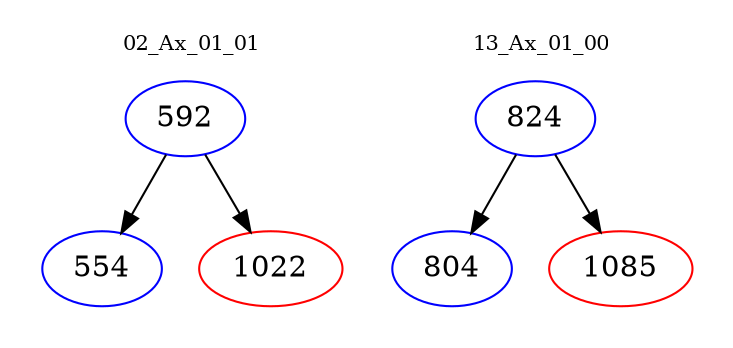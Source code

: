 digraph{
subgraph cluster_0 {
color = white
label = "02_Ax_01_01";
fontsize=10;
T0_592 [label="592", color="blue"]
T0_592 -> T0_554 [color="black"]
T0_554 [label="554", color="blue"]
T0_592 -> T0_1022 [color="black"]
T0_1022 [label="1022", color="red"]
}
subgraph cluster_1 {
color = white
label = "13_Ax_01_00";
fontsize=10;
T1_824 [label="824", color="blue"]
T1_824 -> T1_804 [color="black"]
T1_804 [label="804", color="blue"]
T1_824 -> T1_1085 [color="black"]
T1_1085 [label="1085", color="red"]
}
}
